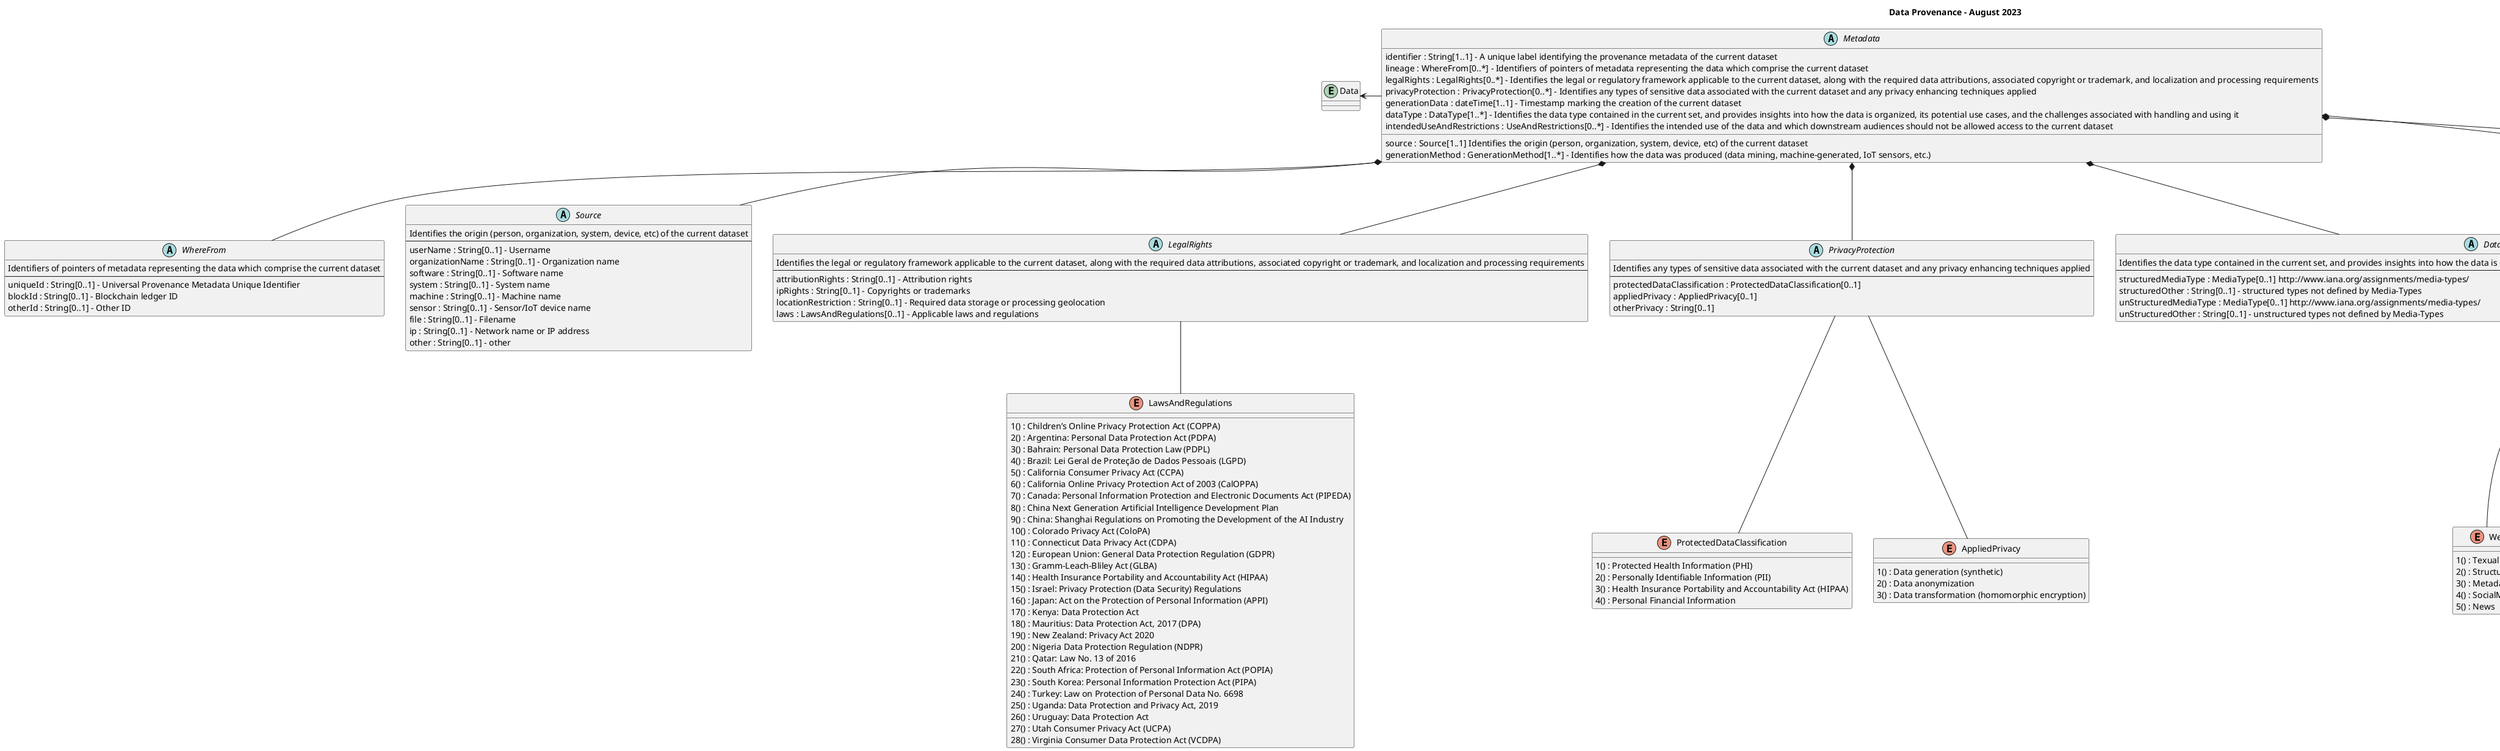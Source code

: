 @startuml 
title Data Provenance - August 2023

entity Data

abstract class Metadata {
    identifier : String[1..1] - A unique label identifying the provenance metadata of the current dataset
    lineage : WhereFrom[0..*] - Identifiers of pointers of metadata representing the data which comprise the current dataset
    source : Source[1..1] Identifies the origin (person, organization, system, device, etc) of the current dataset
    legalRights : LegalRights[0..*] - Identifies the legal or regulatory framework applicable to the current dataset, along with the required data attributions, associated copyright or trademark, and localization and processing requirements
    privacyProtection : PrivacyProtection[0..*] - Identifies any types of sensitive data associated with the current dataset and any privacy enhancing techniques applied
    generationData : dateTime[1..1] - Timestamp marking the creation of the current dataset
    dataType : DataType[1..*] - Identifies the data type contained in the current set, and provides insights into how the data is organized, its potential use cases, and the challenges associated with handling and using it
    generationMethod : GenerationMethod[1..*] - Identifies how the data was produced (data mining, machine-generated, IoT sensors, etc.)
    intendedUseAndRestrictions : UseAndRestrictions[0..*] - Identifies the intended use of the data and which downstream audiences should not be allowed access to the current dataset
}

Metadata *-down- WhereFrom 
Metadata *-down- Source 
Metadata *-down- LegalRights 
Metadata *-down- PrivacyProtection 
Metadata *-down- DataType
Metadata *-down- GenerationMethod
Metadata *-down- UseAndRestrictions
Metadata -left-> Data

abstract class WhereFrom {
    Identifiers of pointers of metadata representing the data which comprise the current dataset
    ----
    uniqueId : String[0..1] - Universal Provenance Metadata Unique Identifier
    blockId : String[0..1] - Blockchain ledger ID
    otherId : String[0..1] - Other ID
}

abstract class Source {
    Identifies the origin (person, organization, system, device, etc) of the current dataset
    ----
    userName : String[0..1] - Username
    organizationName : String[0..1] - Organization name
    software : String[0..1] - Software name
    system : String[0..1] - System name
    machine : String[0..1] - Machine name
    sensor : String[0..1] - Sensor/IoT device name
    file : String[0..1] - Filename
    ip : String[0..1] - Network name or IP address
    other : String[0..1] - other 
}

abstract class LegalRights {
    Identifies the legal or regulatory framework applicable to the current dataset, along with the required data attributions, associated copyright or trademark, and localization and processing requirements
    ----
    attributionRights : String[0..1] - Attribution rights
    ipRights : String[0..1] - Copyrights or trademarks
    locationRestriction : String[0..1] - Required data storage or processing geolocation
    laws : LawsAndRegulations[0..1] - Applicable laws and regulations
}

LegalRights -down- LawsAndRegulations

enum LawsAndRegulations {
1() : Children’s Online Privacy Protection Act (COPPA)
2() : Argentina: Personal Data Protection Act (PDPA)
3() : Bahrain: Personal Data Protection Law (PDPL)
4() : Brazil: Lei Geral de Proteção de Dados Pessoais (LGPD)
5() : California Consumer Privacy Act (CCPA)
6() : California Online Privacy Protection Act of 2003 (CalOPPA)
7() : Canada: Personal Information Protection and Electronic Documents Act (PIPEDA)
8() : China Next Generation Artificial Intelligence Development Plan
9() : China: Shanghai Regulations on Promoting the Development of the AI Industry
10() : Colorado Privacy Act (ColoPA)
11() : Connecticut Data Privacy Act (CDPA)
12() : European Union: General Data Protection Regulation (GDPR)
13() : Gramm-Leach-Bliley Act (GLBA)
14() : Health Insurance Portability and Accountability Act (HIPAA)
15() : Israel: Privacy Protection (Data Security) Regulations
16() : Japan: Act on the Protection of Personal Information (APPI)
17() : Kenya: Data Protection Act
18() : Mauritius: Data Protection Act, 2017 (DPA)
19() : New Zealand: Privacy Act 2020
20() : Nigeria Data Protection Regulation (NDPR)
21() : Qatar: Law No. 13 of 2016
22() : South Africa: Protection of Personal Information Act (POPIA)
23() : South Korea: Personal Information Protection Act (PIPA)
24() : Turkey: Law on Protection of Personal Data No. 6698
25() : Uganda: Data Protection and Privacy Act, 2019
26() : Uruguay: Data Protection Act
27() : Utah Consumer Privacy Act (UCPA)
28() : Virginia Consumer Data Protection Act (VCDPA)
}

abstract class PrivacyProtection {
    Identifies any types of sensitive data associated with the current dataset and any privacy enhancing techniques applied
    ----
    protectedDataClassification : ProtectedDataClassification[0..1] 
    appliedPrivacy : AppliedPrivacy[0..1]
    otherPrivacy : String[0..1]
}

PrivacyProtection -down- ProtectedDataClassification
PrivacyProtection -down- AppliedPrivacy

enum ProtectedDataClassification {
1() : Protected Health Information (PHI)
2() : Personally Identifiable Information (PII)
3() : Health Insurance Portability and Accountability Act (HIPAA)
4() : Personal Financial Information     
}

enum AppliedPrivacy {
1() : Data generation (synthetic)
2() : Data anonymization
3() : Data transformation (homomorphic encryption)    
}

abstract class DataType {
    Identifies the data type contained in the current set, and provides insights into how the data is organized, its potential use cases, and the challenges associated with handling and using it
    ----
    structuredMediaType : MediaType[0..1] http://www.iana.org/assignments/media-types/
    structuredOther : String[0..1] - structured types not defined by Media-Types
    unStructuredMediaType : MediaType[0..1] http://www.iana.org/assignments/media-types/
    unStructuredOther : String[0..1] - unstructured types not defined by Media-Types
}



abstract class GenerationMethod {
    Identifies how the data was produced (data mining, machine-generated, IoT sensors, etc.)
    ----
    web : Web[0..1]
    feeds : Feeds[0..1]
    syndication : Syndication[0..1]
    dataMining : DataMining[0..1]
    machineGenerated : MachineGenerated[0..1]
    sensor : Sensor[0..1]
    socialMedia : SocialMedia[0..1]
    userGenerated : UserGenerated[0..1]
    primaryUserSourced : PrimaryUserSourced[0..1]
    other : String[0..1] - Other method not coded
}
 
GenerationMethod -down- Web
GenerationMethod -down- Feeds
GenerationMethod -down- Syndication
GenerationMethod -down- DataMining
GenerationMethod -down- MachineGenerated
GenerationMethod -down- Sensor
GenerationMethod -down- SocialMedia
GenerationMethod -down- UserGenerated
GenerationMethod -down- PrimaryUserSourced


enum Web {
1() : Texual
2() : Structured
3() : Metadata
4() : SocialMedia
5() : News
}
enum Feeds {
1() : RSS
2() : API
3() : RealTimeDatabaseInfo
4() : IntervalTimedDatabaseInfo
5() : FileFeedInfo
}
enum Syndication {
1() : NewsFeed
2() : FinancialFeed
3() : SocialMedia
4() : ProductCatalog
}
enum DataMining {
1() : Association Rule
2() : Classification
3() : Clustering
4() : Regression
5() : Anomaly Detection
6() : Sequencing
}
enum MachineGenerated {
1() : Synthetic
2() : Generative
3() : Twin
4() : Machine-2-Machine (M2M)
5() : AI inferred
6() : XR (AR,VR,MR)
}
enum Sensor {
1() : Environmental
2() : Motion & Location
3() : Health
4() : Biometric
5() : Energy Consumption
6() : Industral Sensor
7() : Vehicle & Transportation
8() : Security & Serveillance
9() : Agriculture & Environment
}
enum SocialMedia {
1() : Text Based
2() : Multimedia
3() : Reviews and Ratings
4() : Updates
5() : Q&As
6() : Collaborative
7() : Creative
}
enum UserGenerated {
1() : Clickstream
2() : Social Media
3() : Behavior
4() : Ratings & Reviews
5() : Multimedia
6() : Textual/Survey
}
enum PrimaryUserSourced {
1() : Survey
2() : Interview
3() : Event
}

abstract class UseAndRestrictions {
    Identifies the intended use of the data and which downstream 
    audiences should not be allowed access to the current dataset
    ----
    intendedUse : IntendedUse[0..1]
    otherIntendedUse : String[0..1] - Other Intended Use not coded
    restrictedAudience : RestrictedAudience[0..1] 
    otherRestrictedAudience : String[0..1] - Other Restricted Audience not coded
}

UseAndRestrictions -down- IntendedUse
UseAndRestrictions -down- RestrictedAudience

enum IntendedUse {
1() : Machine Learning (ML)
2() : Natural Language Processing (NLP)
3() : Expert Systems
4() : Vision
5() : Speech
6() : Planning
7() : Robotics
}
enum RestrictedAudience {
1() : Federal Government 
2() : State Government 
3() : Local Government
4() : Not-for-profit / Charities
5() : Academia / Research
6() : Commercial / Business
}

@enduml